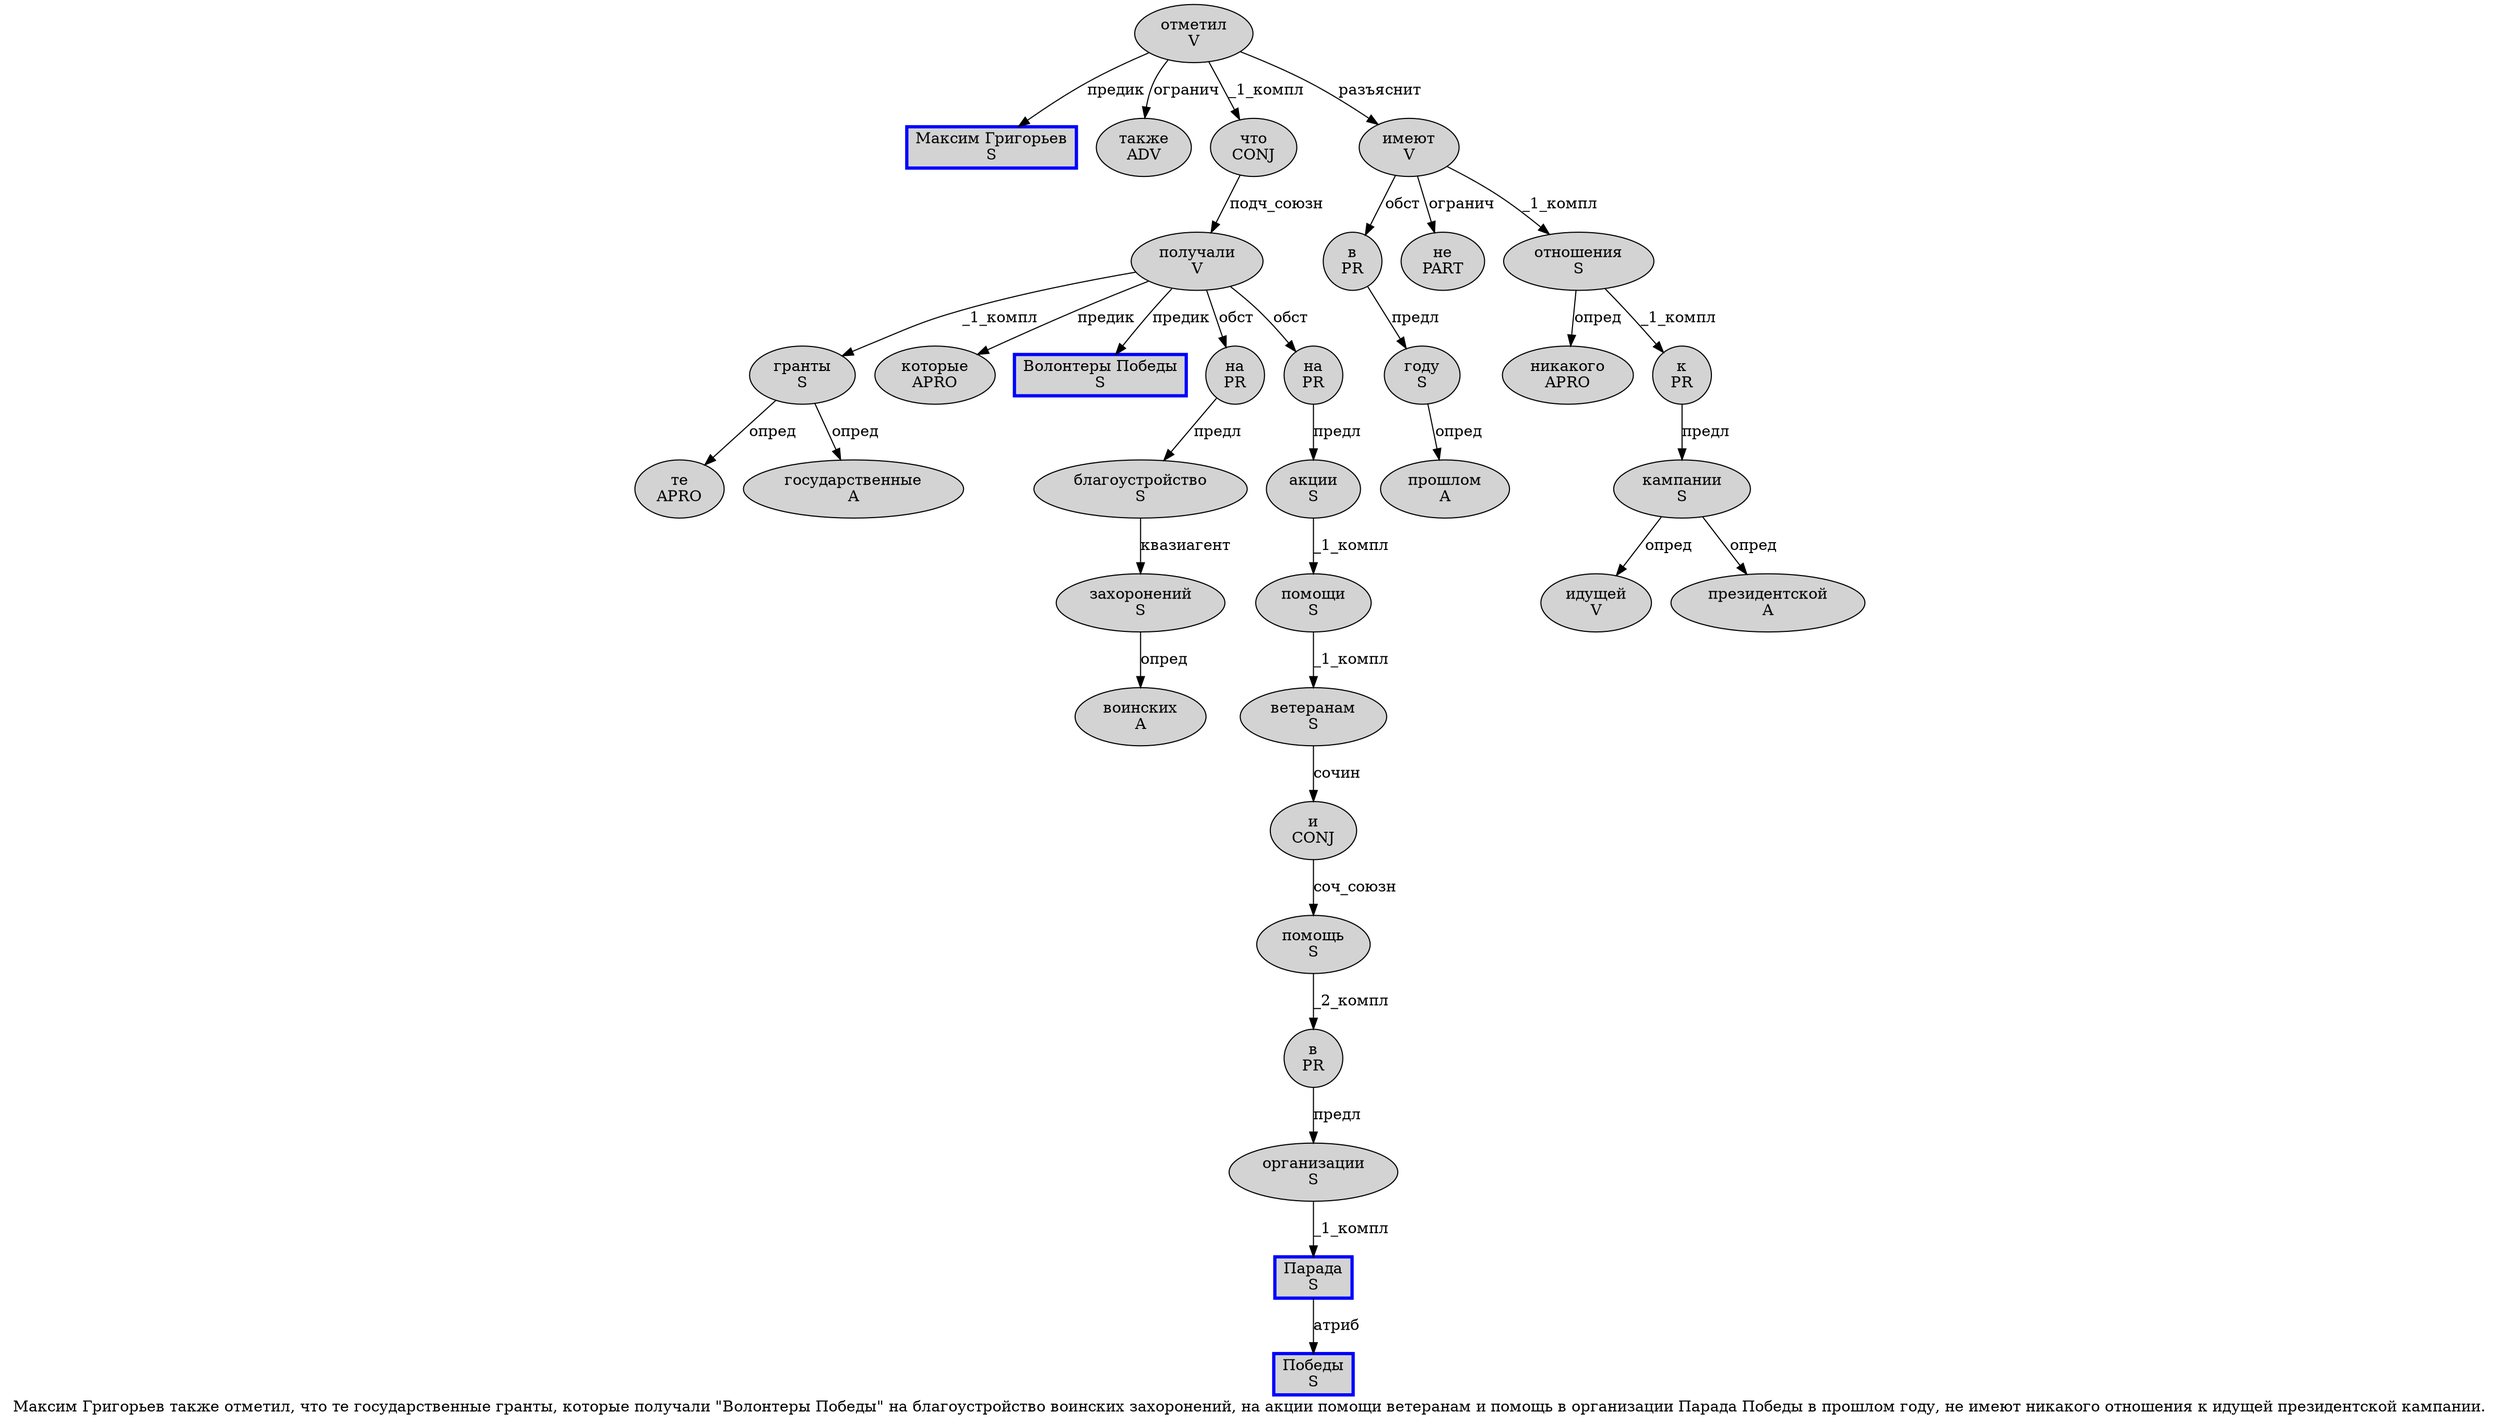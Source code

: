 digraph SENTENCE_1138 {
	graph [label="Максим Григорьев также отметил, что те государственные гранты, которые получали \"Волонтеры Победы\" на благоустройство воинских захоронений, на акции помощи ветеранам и помощь в организации Парада Победы в прошлом году, не имеют никакого отношения к идущей президентской кампании."]
	node [style=filled]
		0 [label="Максим Григорьев
S" color=blue fillcolor=lightgray penwidth=3 shape=box]
		1 [label="также
ADV" color="" fillcolor=lightgray penwidth=1 shape=ellipse]
		2 [label="отметил
V" color="" fillcolor=lightgray penwidth=1 shape=ellipse]
		4 [label="что
CONJ" color="" fillcolor=lightgray penwidth=1 shape=ellipse]
		5 [label="те
APRO" color="" fillcolor=lightgray penwidth=1 shape=ellipse]
		6 [label="государственные
A" color="" fillcolor=lightgray penwidth=1 shape=ellipse]
		7 [label="гранты
S" color="" fillcolor=lightgray penwidth=1 shape=ellipse]
		9 [label="которые
APRO" color="" fillcolor=lightgray penwidth=1 shape=ellipse]
		10 [label="получали
V" color="" fillcolor=lightgray penwidth=1 shape=ellipse]
		12 [label="Волонтеры Победы
S" color=blue fillcolor=lightgray penwidth=3 shape=box]
		14 [label="на
PR" color="" fillcolor=lightgray penwidth=1 shape=ellipse]
		15 [label="благоустройство
S" color="" fillcolor=lightgray penwidth=1 shape=ellipse]
		16 [label="воинских
A" color="" fillcolor=lightgray penwidth=1 shape=ellipse]
		17 [label="захоронений
S" color="" fillcolor=lightgray penwidth=1 shape=ellipse]
		19 [label="на
PR" color="" fillcolor=lightgray penwidth=1 shape=ellipse]
		20 [label="акции
S" color="" fillcolor=lightgray penwidth=1 shape=ellipse]
		21 [label="помощи
S" color="" fillcolor=lightgray penwidth=1 shape=ellipse]
		22 [label="ветеранам
S" color="" fillcolor=lightgray penwidth=1 shape=ellipse]
		23 [label="и
CONJ" color="" fillcolor=lightgray penwidth=1 shape=ellipse]
		24 [label="помощь
S" color="" fillcolor=lightgray penwidth=1 shape=ellipse]
		25 [label="в
PR" color="" fillcolor=lightgray penwidth=1 shape=ellipse]
		26 [label="организации
S" color="" fillcolor=lightgray penwidth=1 shape=ellipse]
		27 [label="Парада
S" color=blue fillcolor=lightgray penwidth=3 shape=box]
		28 [label="Победы
S" color=blue fillcolor=lightgray penwidth=3 shape=box]
		29 [label="в
PR" color="" fillcolor=lightgray penwidth=1 shape=ellipse]
		30 [label="прошлом
A" color="" fillcolor=lightgray penwidth=1 shape=ellipse]
		31 [label="году
S" color="" fillcolor=lightgray penwidth=1 shape=ellipse]
		33 [label="не
PART" color="" fillcolor=lightgray penwidth=1 shape=ellipse]
		34 [label="имеют
V" color="" fillcolor=lightgray penwidth=1 shape=ellipse]
		35 [label="никакого
APRO" color="" fillcolor=lightgray penwidth=1 shape=ellipse]
		36 [label="отношения
S" color="" fillcolor=lightgray penwidth=1 shape=ellipse]
		37 [label="к
PR" color="" fillcolor=lightgray penwidth=1 shape=ellipse]
		38 [label="идущей
V" color="" fillcolor=lightgray penwidth=1 shape=ellipse]
		39 [label="президентской
A" color="" fillcolor=lightgray penwidth=1 shape=ellipse]
		40 [label="кампании
S" color="" fillcolor=lightgray penwidth=1 shape=ellipse]
			4 -> 10 [label="подч_союзн"]
			26 -> 27 [label="_1_компл"]
			34 -> 29 [label="обст"]
			34 -> 33 [label="огранич"]
			34 -> 36 [label="_1_компл"]
			10 -> 7 [label="_1_компл"]
			10 -> 9 [label="предик"]
			10 -> 12 [label="предик"]
			10 -> 14 [label="обст"]
			10 -> 19 [label="обст"]
			17 -> 16 [label="опред"]
			23 -> 24 [label="соч_союзн"]
			40 -> 38 [label="опред"]
			40 -> 39 [label="опред"]
			21 -> 22 [label="_1_компл"]
			7 -> 5 [label="опред"]
			7 -> 6 [label="опред"]
			15 -> 17 [label="квазиагент"]
			37 -> 40 [label="предл"]
			24 -> 25 [label="_2_компл"]
			14 -> 15 [label="предл"]
			22 -> 23 [label="сочин"]
			36 -> 35 [label="опред"]
			36 -> 37 [label="_1_компл"]
			19 -> 20 [label="предл"]
			20 -> 21 [label="_1_компл"]
			31 -> 30 [label="опред"]
			25 -> 26 [label="предл"]
			2 -> 0 [label="предик"]
			2 -> 1 [label="огранич"]
			2 -> 4 [label="_1_компл"]
			2 -> 34 [label="разъяснит"]
			29 -> 31 [label="предл"]
			27 -> 28 [label="атриб"]
}